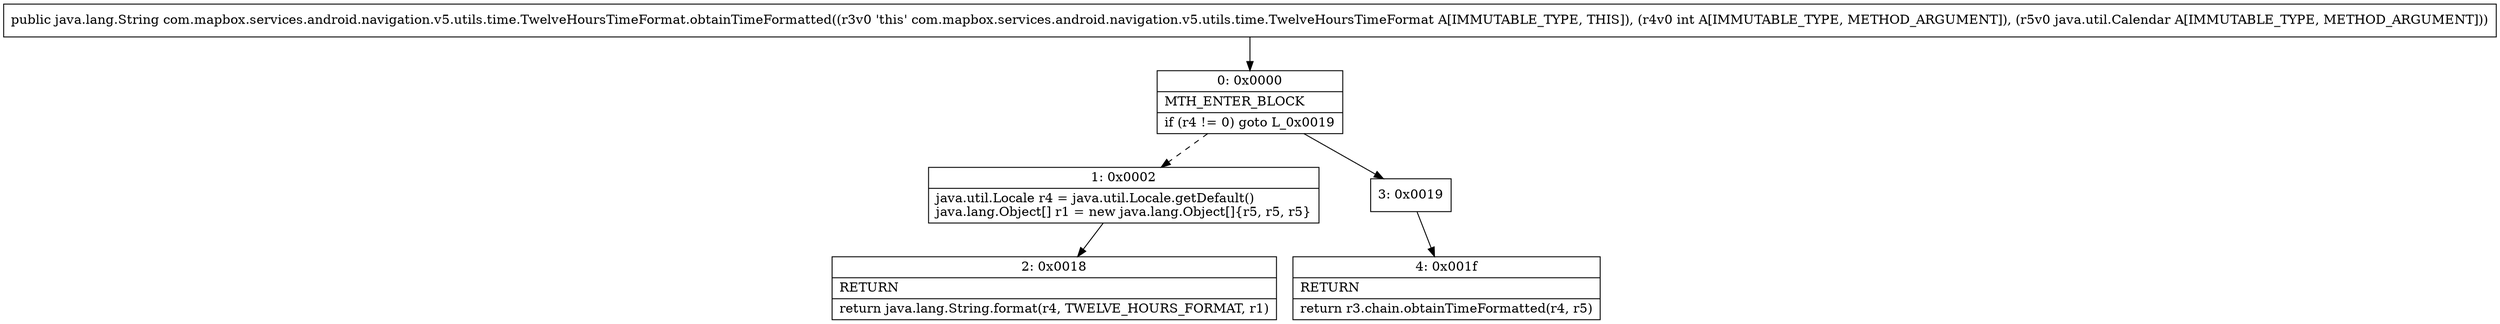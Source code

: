 digraph "CFG forcom.mapbox.services.android.navigation.v5.utils.time.TwelveHoursTimeFormat.obtainTimeFormatted(ILjava\/util\/Calendar;)Ljava\/lang\/String;" {
Node_0 [shape=record,label="{0\:\ 0x0000|MTH_ENTER_BLOCK\l|if (r4 != 0) goto L_0x0019\l}"];
Node_1 [shape=record,label="{1\:\ 0x0002|java.util.Locale r4 = java.util.Locale.getDefault()\ljava.lang.Object[] r1 = new java.lang.Object[]\{r5, r5, r5\}\l}"];
Node_2 [shape=record,label="{2\:\ 0x0018|RETURN\l|return java.lang.String.format(r4, TWELVE_HOURS_FORMAT, r1)\l}"];
Node_3 [shape=record,label="{3\:\ 0x0019}"];
Node_4 [shape=record,label="{4\:\ 0x001f|RETURN\l|return r3.chain.obtainTimeFormatted(r4, r5)\l}"];
MethodNode[shape=record,label="{public java.lang.String com.mapbox.services.android.navigation.v5.utils.time.TwelveHoursTimeFormat.obtainTimeFormatted((r3v0 'this' com.mapbox.services.android.navigation.v5.utils.time.TwelveHoursTimeFormat A[IMMUTABLE_TYPE, THIS]), (r4v0 int A[IMMUTABLE_TYPE, METHOD_ARGUMENT]), (r5v0 java.util.Calendar A[IMMUTABLE_TYPE, METHOD_ARGUMENT])) }"];
MethodNode -> Node_0;
Node_0 -> Node_1[style=dashed];
Node_0 -> Node_3;
Node_1 -> Node_2;
Node_3 -> Node_4;
}

